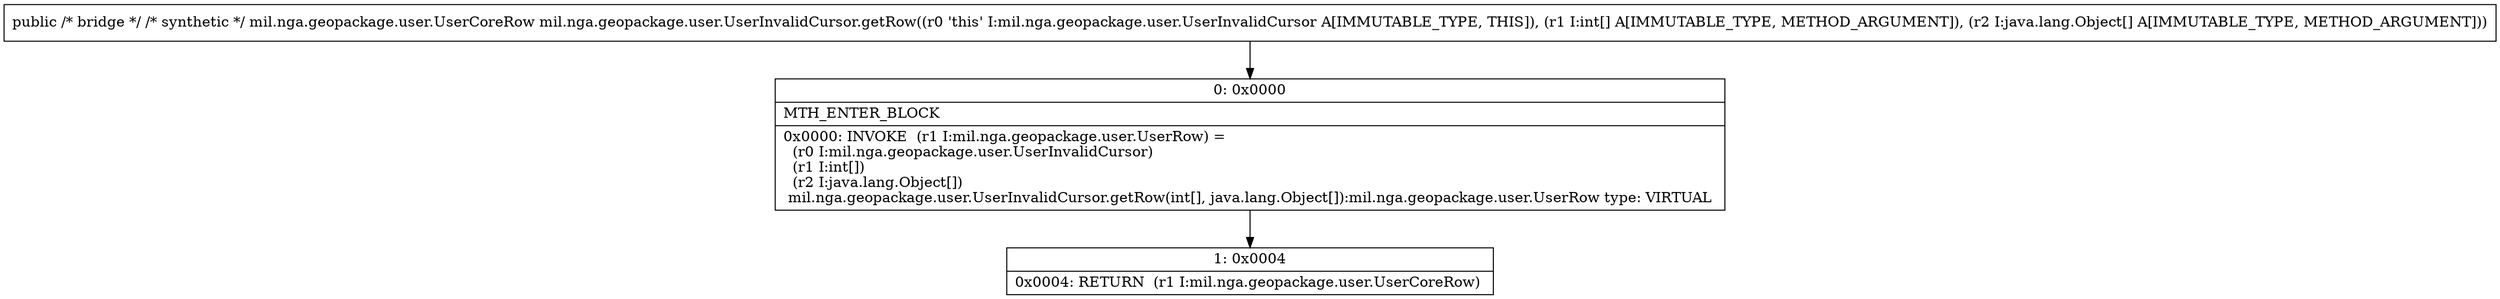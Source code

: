 digraph "CFG formil.nga.geopackage.user.UserInvalidCursor.getRow([I[Ljava\/lang\/Object;)Lmil\/nga\/geopackage\/user\/UserCoreRow;" {
Node_0 [shape=record,label="{0\:\ 0x0000|MTH_ENTER_BLOCK\l|0x0000: INVOKE  (r1 I:mil.nga.geopackage.user.UserRow) = \l  (r0 I:mil.nga.geopackage.user.UserInvalidCursor)\l  (r1 I:int[])\l  (r2 I:java.lang.Object[])\l mil.nga.geopackage.user.UserInvalidCursor.getRow(int[], java.lang.Object[]):mil.nga.geopackage.user.UserRow type: VIRTUAL \l}"];
Node_1 [shape=record,label="{1\:\ 0x0004|0x0004: RETURN  (r1 I:mil.nga.geopackage.user.UserCoreRow) \l}"];
MethodNode[shape=record,label="{public \/* bridge *\/ \/* synthetic *\/ mil.nga.geopackage.user.UserCoreRow mil.nga.geopackage.user.UserInvalidCursor.getRow((r0 'this' I:mil.nga.geopackage.user.UserInvalidCursor A[IMMUTABLE_TYPE, THIS]), (r1 I:int[] A[IMMUTABLE_TYPE, METHOD_ARGUMENT]), (r2 I:java.lang.Object[] A[IMMUTABLE_TYPE, METHOD_ARGUMENT])) }"];
MethodNode -> Node_0;
Node_0 -> Node_1;
}


